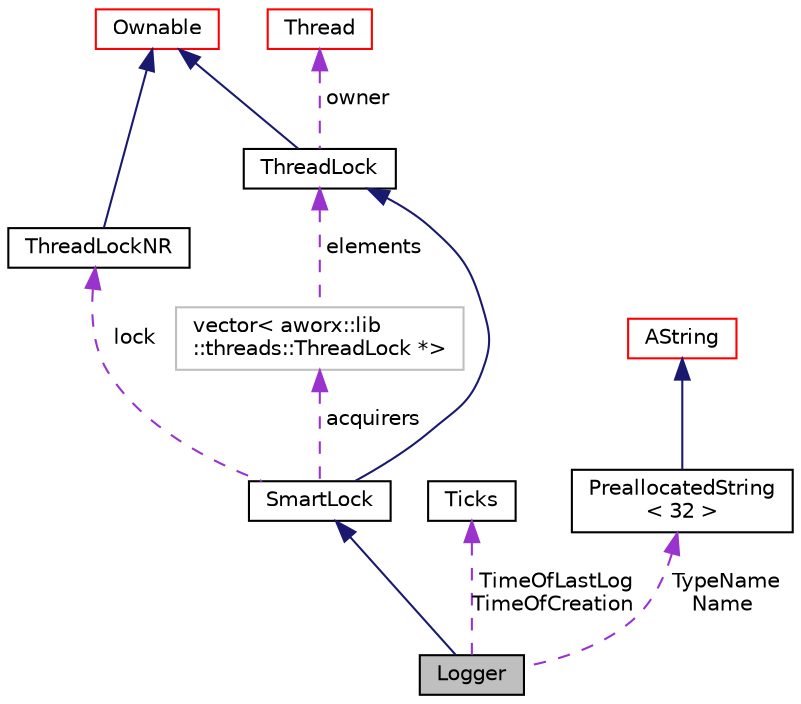 digraph "Logger"
{
  edge [fontname="Helvetica",fontsize="10",labelfontname="Helvetica",labelfontsize="10"];
  node [fontname="Helvetica",fontsize="10",shape=record];
  Node13 [label="Logger",height=0.2,width=0.4,color="black", fillcolor="grey75", style="filled", fontcolor="black"];
  Node14 -> Node13 [dir="back",color="midnightblue",fontsize="10",style="solid",fontname="Helvetica"];
  Node14 [label="SmartLock",height=0.2,width=0.4,color="black", fillcolor="white", style="filled",URL="$classaworx_1_1lib_1_1threads_1_1SmartLock.html"];
  Node15 -> Node14 [dir="back",color="midnightblue",fontsize="10",style="solid",fontname="Helvetica"];
  Node15 [label="ThreadLock",height=0.2,width=0.4,color="black", fillcolor="white", style="filled",URL="$classaworx_1_1lib_1_1threads_1_1ThreadLock.html"];
  Node16 -> Node15 [dir="back",color="midnightblue",fontsize="10",style="solid",fontname="Helvetica"];
  Node16 [label="Ownable",height=0.2,width=0.4,color="red", fillcolor="white", style="filled",URL="$classaworx_1_1lib_1_1lang_1_1Ownable.html"];
  Node19 -> Node15 [dir="back",color="darkorchid3",fontsize="10",style="dashed",label=" owner" ,fontname="Helvetica"];
  Node19 [label="Thread",height=0.2,width=0.4,color="red", fillcolor="white", style="filled",URL="$classaworx_1_1lib_1_1threads_1_1Thread.html"];
  Node24 -> Node14 [dir="back",color="darkorchid3",fontsize="10",style="dashed",label=" lock" ,fontname="Helvetica"];
  Node24 [label="ThreadLockNR",height=0.2,width=0.4,color="black", fillcolor="white", style="filled",URL="$classaworx_1_1lib_1_1threads_1_1ThreadLockNR.html"];
  Node16 -> Node24 [dir="back",color="midnightblue",fontsize="10",style="solid",fontname="Helvetica"];
  Node25 -> Node14 [dir="back",color="darkorchid3",fontsize="10",style="dashed",label=" acquirers" ,fontname="Helvetica"];
  Node25 [label="vector\< aworx::lib\l::threads::ThreadLock *\>",height=0.2,width=0.4,color="grey75", fillcolor="white", style="filled"];
  Node15 -> Node25 [dir="back",color="darkorchid3",fontsize="10",style="dashed",label=" elements" ,fontname="Helvetica"];
  Node26 -> Node13 [dir="back",color="darkorchid3",fontsize="10",style="dashed",label=" TimeOfLastLog\nTimeOfCreation" ,fontname="Helvetica"];
  Node26 [label="Ticks",height=0.2,width=0.4,color="black", fillcolor="white", style="filled",URL="$classaworx_1_1lib_1_1time_1_1Ticks.html"];
  Node27 -> Node13 [dir="back",color="darkorchid3",fontsize="10",style="dashed",label=" TypeName\nName" ,fontname="Helvetica"];
  Node27 [label="PreallocatedString\l\< 32 \>",height=0.2,width=0.4,color="black", fillcolor="white", style="filled",URL="$classaworx_1_1lib_1_1strings_1_1PreallocatedString.html"];
  Node22 -> Node27 [dir="back",color="midnightblue",fontsize="10",style="solid",fontname="Helvetica"];
  Node22 [label="AString",height=0.2,width=0.4,color="red", fillcolor="white", style="filled",URL="$classaworx_1_1lib_1_1strings_1_1AString.html"];
}
